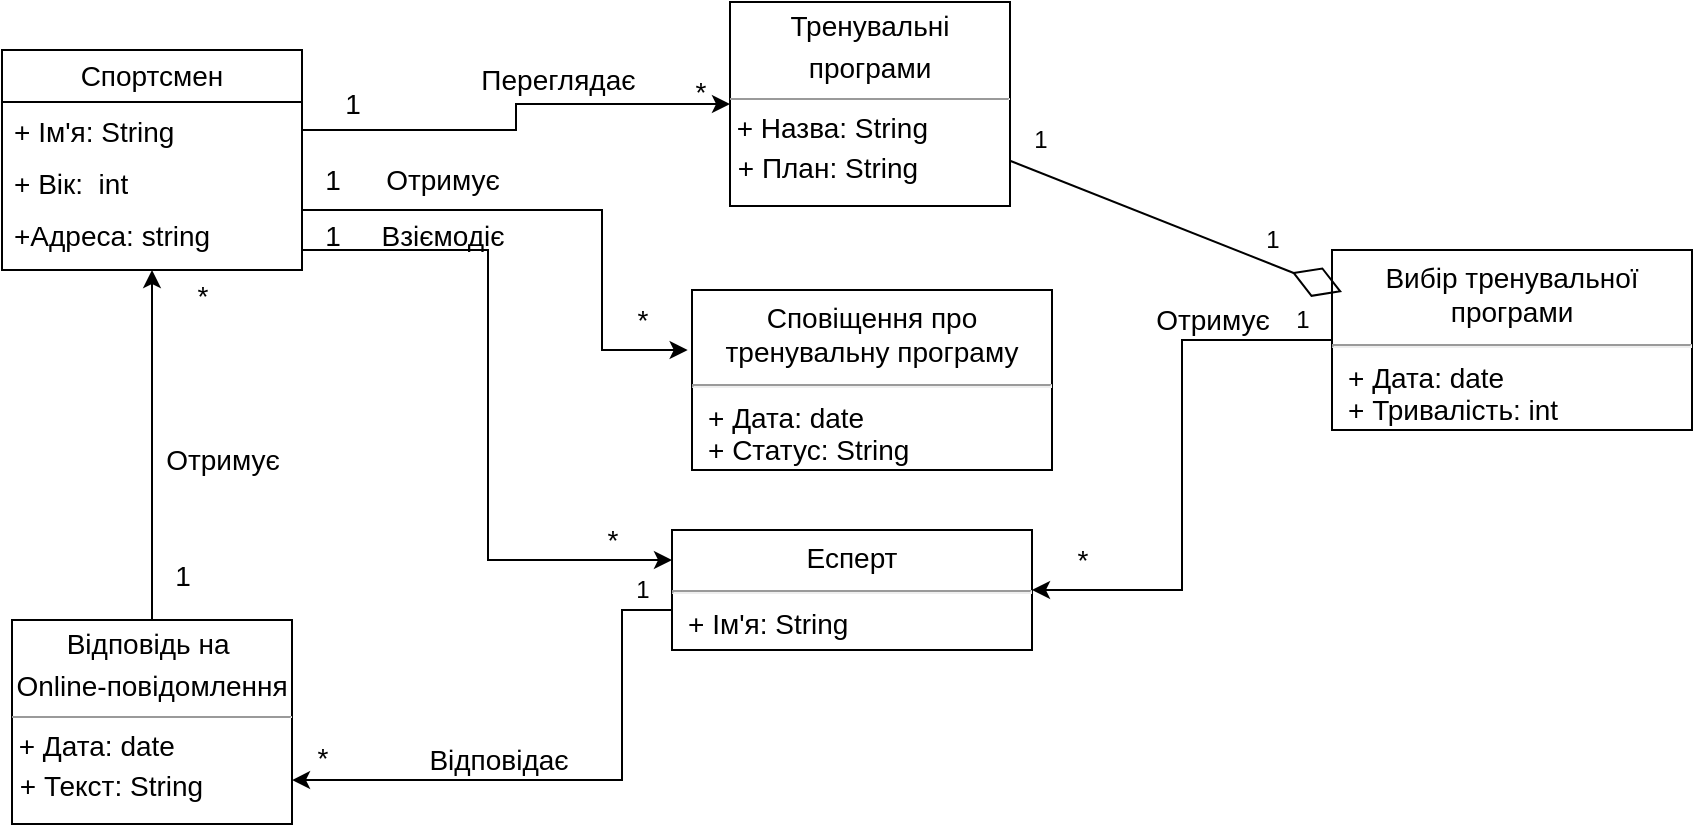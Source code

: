 <mxfile version="22.0.8" type="device">
  <diagram name="Страница — 1" id="PT70_CYcPv-NNOxItSxv">
    <mxGraphModel dx="1050" dy="574" grid="1" gridSize="10" guides="1" tooltips="1" connect="1" arrows="1" fold="1" page="1" pageScale="1" pageWidth="827" pageHeight="1169" math="0" shadow="0">
      <root>
        <mxCell id="0" />
        <mxCell id="1" parent="0" />
        <mxCell id="0k0r966J7VI7oezdHhZW-1" value="&lt;font style=&quot;font-size: 14px;&quot;&gt;Спортсмен&lt;/font&gt;" style="swimlane;fontStyle=0;childLayout=stackLayout;horizontal=1;startSize=26;fillColor=none;horizontalStack=0;resizeParent=1;resizeParentMax=0;resizeLast=0;collapsible=1;marginBottom=0;whiteSpace=wrap;html=1;" vertex="1" parent="1">
          <mxGeometry x="80" y="80" width="150" height="110" as="geometry">
            <mxRectangle x="80" y="80" width="100" height="30" as="alternateBounds" />
          </mxGeometry>
        </mxCell>
        <mxCell id="0k0r966J7VI7oezdHhZW-2" value="&lt;font style=&quot;font-size: 14px;&quot;&gt;+ Ім&#39;я: String&lt;/font&gt;" style="text;strokeColor=none;fillColor=none;align=left;verticalAlign=top;spacingLeft=4;spacingRight=4;overflow=hidden;rotatable=0;points=[[0,0.5],[1,0.5]];portConstraint=eastwest;whiteSpace=wrap;html=1;" vertex="1" parent="0k0r966J7VI7oezdHhZW-1">
          <mxGeometry y="26" width="150" height="26" as="geometry" />
        </mxCell>
        <mxCell id="0k0r966J7VI7oezdHhZW-3" value="&lt;font style=&quot;font-size: 14px;&quot;&gt;+ Вік:&amp;nbsp; int&lt;/font&gt;" style="text;strokeColor=none;fillColor=none;align=left;verticalAlign=top;spacingLeft=4;spacingRight=4;overflow=hidden;rotatable=0;points=[[0,0.5],[1,0.5]];portConstraint=eastwest;whiteSpace=wrap;html=1;" vertex="1" parent="0k0r966J7VI7oezdHhZW-1">
          <mxGeometry y="52" width="150" height="26" as="geometry" />
        </mxCell>
        <mxCell id="0k0r966J7VI7oezdHhZW-4" value="&lt;font style=&quot;font-size: 14px;&quot;&gt;+Адреса: string&lt;/font&gt;" style="text;strokeColor=none;fillColor=none;align=left;verticalAlign=top;spacingLeft=4;spacingRight=4;overflow=hidden;rotatable=0;points=[[0,0.5],[1,0.5]];portConstraint=eastwest;whiteSpace=wrap;html=1;" vertex="1" parent="0k0r966J7VI7oezdHhZW-1">
          <mxGeometry y="78" width="150" height="32" as="geometry" />
        </mxCell>
        <mxCell id="0k0r966J7VI7oezdHhZW-8" value="&lt;p style=&quot;margin:0px;margin-top:4px;text-align:center;&quot;&gt;&lt;span style=&quot;font-size: 14px;&quot;&gt;Тренувальні&lt;/span&gt;&lt;/p&gt;&lt;p style=&quot;margin:0px;margin-top:4px;text-align:center;&quot;&gt;&lt;span style=&quot;font-size: 14px;&quot;&gt;програми&lt;/span&gt;&lt;/p&gt;&lt;hr size=&quot;1&quot;&gt;&lt;div style=&quot;height:2px;&quot;&gt;&amp;nbsp;&lt;font style=&quot;font-size: 14px;&quot;&gt;+ Назва: String&lt;/font&gt;&lt;/div&gt;&lt;div style=&quot;height:2px;&quot;&gt;&lt;font style=&quot;font-size: 14px;&quot;&gt;&lt;br&gt;&lt;/font&gt;&lt;/div&gt;&lt;div style=&quot;height:2px;&quot;&gt;&lt;font style=&quot;font-size: 14px;&quot;&gt;&lt;br&gt;&lt;/font&gt;&lt;/div&gt;&lt;div style=&quot;height:2px;&quot;&gt;&lt;font style=&quot;font-size: 14px;&quot;&gt;&lt;br&gt;&lt;/font&gt;&lt;/div&gt;&lt;div style=&quot;height:2px;&quot;&gt;&lt;font style=&quot;font-size: 14px;&quot;&gt;&lt;br&gt;&lt;/font&gt;&lt;/div&gt;&lt;div style=&quot;height:2px;&quot;&gt;&lt;font style=&quot;font-size: 14px;&quot;&gt;&lt;br&gt;&lt;/font&gt;&lt;/div&gt;&lt;div style=&quot;height:2px;&quot;&gt;&lt;font style=&quot;font-size: 14px;&quot;&gt;&lt;br&gt;&lt;/font&gt;&lt;/div&gt;&lt;div style=&quot;height:2px;&quot;&gt;&lt;font style=&quot;font-size: 14px;&quot;&gt;&lt;br&gt;&lt;/font&gt;&lt;/div&gt;&lt;div style=&quot;height:2px;&quot;&gt;&lt;font style=&quot;font-size: 14px;&quot;&gt;&lt;br&gt;&lt;/font&gt;&lt;/div&gt;&lt;div style=&quot;height:2px;&quot;&gt;&lt;font style=&quot;font-size: 14px;&quot;&gt;&lt;br&gt;&lt;/font&gt;&lt;/div&gt;&lt;div style=&quot;height:2px;&quot;&gt;&lt;font style=&quot;font-size: 14px;&quot;&gt;&amp;nbsp;+ План: String&lt;/font&gt;&lt;/div&gt;&lt;div style=&quot;height:2px;&quot;&gt;&lt;font style=&quot;font-size: 14px;&quot;&gt;&lt;br&gt;&lt;/font&gt;&lt;/div&gt;" style="verticalAlign=top;align=left;overflow=fill;fontSize=12;fontFamily=Helvetica;html=1;whiteSpace=wrap;" vertex="1" parent="1">
          <mxGeometry x="444" y="56" width="140" height="102" as="geometry" />
        </mxCell>
        <mxCell id="0k0r966J7VI7oezdHhZW-9" style="edgeStyle=orthogonalEdgeStyle;rounded=0;orthogonalLoop=1;jettySize=auto;html=1;entryX=0;entryY=0.5;entryDx=0;entryDy=0;" edge="1" parent="1" source="0k0r966J7VI7oezdHhZW-3" target="0k0r966J7VI7oezdHhZW-8">
          <mxGeometry relative="1" as="geometry">
            <Array as="points">
              <mxPoint x="230" y="120" />
              <mxPoint x="337" y="120" />
              <mxPoint x="337" y="107" />
            </Array>
          </mxGeometry>
        </mxCell>
        <mxCell id="0k0r966J7VI7oezdHhZW-10" value="&lt;font style=&quot;font-size: 14px;&quot;&gt;&amp;nbsp; &amp;nbsp; &amp;nbsp;Переглядає&lt;/font&gt;" style="text;html=1;align=center;verticalAlign=middle;resizable=0;points=[];autosize=1;strokeColor=none;fillColor=none;" vertex="1" parent="1">
          <mxGeometry x="287.5" y="80" width="120" height="30" as="geometry" />
        </mxCell>
        <mxCell id="0k0r966J7VI7oezdHhZW-39" style="edgeStyle=orthogonalEdgeStyle;rounded=0;orthogonalLoop=1;jettySize=auto;html=1;exitX=0;exitY=0.5;exitDx=0;exitDy=0;entryX=1;entryY=0.5;entryDx=0;entryDy=0;" edge="1" parent="1" source="0k0r966J7VI7oezdHhZW-11" target="0k0r966J7VI7oezdHhZW-28">
          <mxGeometry relative="1" as="geometry">
            <mxPoint x="600" y="350" as="targetPoint" />
            <Array as="points">
              <mxPoint x="670" y="225" />
              <mxPoint x="670" y="350" />
            </Array>
          </mxGeometry>
        </mxCell>
        <mxCell id="0k0r966J7VI7oezdHhZW-11" value="&lt;p style=&quot;margin: 6px 0px 0px; text-align: center; font-size: 14px;&quot;&gt;&lt;font style=&quot;font-size: 14px;&quot;&gt;Вибір тренувальної програми&lt;/font&gt;&lt;/p&gt;&lt;hr style=&quot;font-size: 14px;&quot;&gt;&lt;p style=&quot;margin: 0px 0px 0px 8px; font-size: 14px;&quot;&gt;&lt;font style=&quot;font-size: 14px;&quot;&gt;+ Дата: date&lt;br&gt;+ Тривалість: int&lt;/font&gt;&lt;/p&gt;" style="align=left;overflow=fill;html=1;dropTarget=0;whiteSpace=wrap;" vertex="1" parent="1">
          <mxGeometry x="745" y="180" width="180" height="90" as="geometry" />
        </mxCell>
        <mxCell id="0k0r966J7VI7oezdHhZW-13" value="&lt;font style=&quot;font-size: 14px;&quot;&gt;1&lt;/font&gt;" style="text;html=1;align=center;verticalAlign=middle;resizable=0;points=[];autosize=1;strokeColor=none;fillColor=none;" vertex="1" parent="1">
          <mxGeometry x="240" y="92" width="30" height="30" as="geometry" />
        </mxCell>
        <mxCell id="0k0r966J7VI7oezdHhZW-14" value="&lt;font style=&quot;font-size: 14px;&quot;&gt;*&lt;/font&gt;" style="text;html=1;align=center;verticalAlign=middle;resizable=0;points=[];autosize=1;strokeColor=none;fillColor=none;" vertex="1" parent="1">
          <mxGeometry x="414" y="86" width="30" height="30" as="geometry" />
        </mxCell>
        <mxCell id="0k0r966J7VI7oezdHhZW-19" value="1" style="text;html=1;align=center;verticalAlign=middle;resizable=0;points=[];autosize=1;strokeColor=none;fillColor=none;" vertex="1" parent="1">
          <mxGeometry x="584" y="110" width="30" height="30" as="geometry" />
        </mxCell>
        <mxCell id="0k0r966J7VI7oezdHhZW-20" value="1" style="text;html=1;align=center;verticalAlign=middle;resizable=0;points=[];autosize=1;strokeColor=none;fillColor=none;" vertex="1" parent="1">
          <mxGeometry x="700" y="160" width="30" height="30" as="geometry" />
        </mxCell>
        <mxCell id="0k0r966J7VI7oezdHhZW-21" value="&lt;p style=&quot;margin: 6px 0px 0px; text-align: center; font-size: 14px;&quot;&gt;&lt;font style=&quot;font-size: 14px;&quot;&gt;Сповіщення про тренувальну програму&lt;/font&gt;&lt;/p&gt;&lt;hr style=&quot;font-size: 14px;&quot;&gt;&lt;p style=&quot;margin: 0px 0px 0px 8px; font-size: 14px;&quot;&gt;&lt;font style=&quot;font-size: 14px;&quot;&gt;+ Дата: date&lt;br&gt;+ Статус: String&lt;/font&gt;&lt;/p&gt;" style="align=left;overflow=fill;html=1;dropTarget=0;whiteSpace=wrap;" vertex="1" parent="1">
          <mxGeometry x="425" y="200" width="180" height="90" as="geometry" />
        </mxCell>
        <mxCell id="0k0r966J7VI7oezdHhZW-22" value="&lt;font style=&quot;font-size: 14px;&quot;&gt;1&lt;/font&gt;" style="text;html=1;align=center;verticalAlign=middle;resizable=0;points=[];autosize=1;strokeColor=none;fillColor=none;" vertex="1" parent="1">
          <mxGeometry x="230" y="130" width="30" height="30" as="geometry" />
        </mxCell>
        <mxCell id="0k0r966J7VI7oezdHhZW-24" value="&lt;font style=&quot;font-size: 14px;&quot;&gt;Отримує&lt;/font&gt;" style="text;html=1;align=center;verticalAlign=middle;resizable=0;points=[];autosize=1;strokeColor=none;fillColor=none;" vertex="1" parent="1">
          <mxGeometry x="260" y="130" width="80" height="30" as="geometry" />
        </mxCell>
        <mxCell id="0k0r966J7VI7oezdHhZW-25" value="&lt;font style=&quot;font-size: 14px;&quot;&gt;*&lt;/font&gt;" style="text;html=1;align=center;verticalAlign=middle;resizable=0;points=[];autosize=1;strokeColor=none;fillColor=none;" vertex="1" parent="1">
          <mxGeometry x="385" y="200" width="30" height="30" as="geometry" />
        </mxCell>
        <mxCell id="0k0r966J7VI7oezdHhZW-28" value="&lt;p style=&quot;margin: 6px 0px 0px; text-align: center; font-size: 14px;&quot;&gt;Есперт&lt;/p&gt;&lt;hr style=&quot;font-size: 14px;&quot;&gt;&lt;p style=&quot;margin: 0px 0px 0px 8px; font-size: 14px;&quot;&gt;&lt;font style=&quot;font-size: 14px;&quot;&gt;+ Ім&#39;я: String&lt;br&gt;&lt;/font&gt;&lt;/p&gt;" style="align=left;overflow=fill;html=1;dropTarget=0;whiteSpace=wrap;" vertex="1" parent="1">
          <mxGeometry x="415" y="320" width="180" height="60" as="geometry" />
        </mxCell>
        <mxCell id="0k0r966J7VI7oezdHhZW-32" style="edgeStyle=orthogonalEdgeStyle;rounded=0;orthogonalLoop=1;jettySize=auto;html=1;entryX=-0.012;entryY=0.413;entryDx=0;entryDy=0;entryPerimeter=0;" edge="1" parent="1">
          <mxGeometry relative="1" as="geometry">
            <mxPoint x="230" y="166.83" as="sourcePoint" />
            <mxPoint x="422.84" y="230.0" as="targetPoint" />
            <Array as="points">
              <mxPoint x="230" y="160" />
              <mxPoint x="380" y="160" />
              <mxPoint x="380" y="230" />
            </Array>
          </mxGeometry>
        </mxCell>
        <mxCell id="0k0r966J7VI7oezdHhZW-35" style="edgeStyle=orthogonalEdgeStyle;rounded=0;orthogonalLoop=1;jettySize=auto;html=1;entryX=0;entryY=0.25;entryDx=0;entryDy=0;" edge="1" parent="1" source="0k0r966J7VI7oezdHhZW-4" target="0k0r966J7VI7oezdHhZW-28">
          <mxGeometry relative="1" as="geometry">
            <Array as="points">
              <mxPoint x="323" y="180" />
              <mxPoint x="323" y="335" />
            </Array>
          </mxGeometry>
        </mxCell>
        <mxCell id="0k0r966J7VI7oezdHhZW-36" value="&lt;font style=&quot;font-size: 14px;&quot;&gt;1&lt;/font&gt;" style="text;html=1;align=center;verticalAlign=middle;resizable=0;points=[];autosize=1;strokeColor=none;fillColor=none;" vertex="1" parent="1">
          <mxGeometry x="230" y="158" width="30" height="30" as="geometry" />
        </mxCell>
        <mxCell id="0k0r966J7VI7oezdHhZW-37" value="&lt;span style=&quot;font-size: 14px;&quot;&gt;Взіємодіє&lt;/span&gt;" style="text;html=1;align=center;verticalAlign=middle;resizable=0;points=[];autosize=1;strokeColor=none;fillColor=none;" vertex="1" parent="1">
          <mxGeometry x="255" y="158" width="90" height="30" as="geometry" />
        </mxCell>
        <mxCell id="0k0r966J7VI7oezdHhZW-38" value="&lt;font style=&quot;font-size: 14px;&quot;&gt;*&lt;/font&gt;" style="text;html=1;align=center;verticalAlign=middle;resizable=0;points=[];autosize=1;strokeColor=none;fillColor=none;" vertex="1" parent="1">
          <mxGeometry x="370" y="310" width="30" height="30" as="geometry" />
        </mxCell>
        <mxCell id="0k0r966J7VI7oezdHhZW-40" value="&lt;font style=&quot;font-size: 14px;&quot;&gt;Отримує&lt;/font&gt;" style="text;html=1;align=center;verticalAlign=middle;resizable=0;points=[];autosize=1;strokeColor=none;fillColor=none;" vertex="1" parent="1">
          <mxGeometry x="645" y="200" width="80" height="30" as="geometry" />
        </mxCell>
        <mxCell id="0k0r966J7VI7oezdHhZW-42" value="" style="endArrow=diamondThin;endFill=0;endSize=24;html=1;rounded=0;entryX=1.167;entryY=0.013;entryDx=0;entryDy=0;entryPerimeter=0;" edge="1" parent="1">
          <mxGeometry width="160" relative="1" as="geometry">
            <mxPoint x="584" y="135.349" as="sourcePoint" />
            <mxPoint x="750.01" y="201.04" as="targetPoint" />
          </mxGeometry>
        </mxCell>
        <mxCell id="0k0r966J7VI7oezdHhZW-41" value="1" style="text;html=1;align=center;verticalAlign=middle;resizable=0;points=[];autosize=1;strokeColor=none;fillColor=none;" vertex="1" parent="1">
          <mxGeometry x="715" y="200" width="30" height="30" as="geometry" />
        </mxCell>
        <mxCell id="0k0r966J7VI7oezdHhZW-43" value="&lt;font style=&quot;font-size: 14px;&quot;&gt;*&lt;/font&gt;" style="text;html=1;align=center;verticalAlign=middle;resizable=0;points=[];autosize=1;strokeColor=none;fillColor=none;" vertex="1" parent="1">
          <mxGeometry x="605" y="320" width="30" height="30" as="geometry" />
        </mxCell>
        <mxCell id="0k0r966J7VI7oezdHhZW-44" value="&lt;p style=&quot;margin:0px;margin-top:4px;text-align:center;&quot;&gt;&lt;span style=&quot;font-size: 14px;&quot;&gt;Відповідь на&amp;nbsp;&lt;/span&gt;&lt;/p&gt;&lt;p style=&quot;margin:0px;margin-top:4px;text-align:center;&quot;&gt;&lt;font style=&quot;font-size: 14px;&quot;&gt;Online-повідомлення&lt;/font&gt;&lt;br&gt;&lt;/p&gt;&lt;hr size=&quot;1&quot;&gt;&lt;div style=&quot;height:2px;&quot;&gt;&amp;nbsp;&lt;font style=&quot;font-size: 14px;&quot;&gt;+ Дата: date&lt;/font&gt;&lt;/div&gt;&lt;div style=&quot;height:2px;&quot;&gt;&lt;font style=&quot;font-size: 14px;&quot;&gt;&lt;br&gt;&lt;/font&gt;&lt;/div&gt;&lt;div style=&quot;height:2px;&quot;&gt;&lt;font style=&quot;font-size: 14px;&quot;&gt;&lt;br&gt;&lt;/font&gt;&lt;/div&gt;&lt;div style=&quot;height:2px;&quot;&gt;&lt;font style=&quot;font-size: 14px;&quot;&gt;&lt;br&gt;&lt;/font&gt;&lt;/div&gt;&lt;div style=&quot;height:2px;&quot;&gt;&lt;font style=&quot;font-size: 14px;&quot;&gt;&lt;br&gt;&lt;/font&gt;&lt;/div&gt;&lt;div style=&quot;height:2px;&quot;&gt;&lt;font style=&quot;font-size: 14px;&quot;&gt;&lt;br&gt;&lt;/font&gt;&lt;/div&gt;&lt;div style=&quot;height:2px;&quot;&gt;&lt;font style=&quot;font-size: 14px;&quot;&gt;&lt;br&gt;&lt;/font&gt;&lt;/div&gt;&lt;div style=&quot;height:2px;&quot;&gt;&lt;font style=&quot;font-size: 14px;&quot;&gt;&lt;br&gt;&lt;/font&gt;&lt;/div&gt;&lt;div style=&quot;height:2px;&quot;&gt;&lt;font style=&quot;font-size: 14px;&quot;&gt;&lt;br&gt;&lt;/font&gt;&lt;/div&gt;&lt;div style=&quot;height:2px;&quot;&gt;&lt;font style=&quot;font-size: 14px;&quot;&gt;&lt;br&gt;&lt;/font&gt;&lt;/div&gt;&lt;div style=&quot;height:2px;&quot;&gt;&lt;font style=&quot;font-size: 14px;&quot;&gt;&amp;nbsp;+ Текст: String&lt;/font&gt;&lt;/div&gt;&lt;div style=&quot;height:2px;&quot;&gt;&lt;font style=&quot;font-size: 14px;&quot;&gt;&lt;br&gt;&lt;/font&gt;&lt;/div&gt;" style="verticalAlign=top;align=left;overflow=fill;fontSize=12;fontFamily=Helvetica;html=1;whiteSpace=wrap;" vertex="1" parent="1">
          <mxGeometry x="85" y="365" width="140" height="102" as="geometry" />
        </mxCell>
        <mxCell id="0k0r966J7VI7oezdHhZW-46" value="&lt;font style=&quot;font-size: 14px;&quot;&gt;*&lt;/font&gt;" style="text;html=1;align=center;verticalAlign=middle;resizable=0;points=[];autosize=1;strokeColor=none;fillColor=none;" vertex="1" parent="1">
          <mxGeometry x="225" y="419" width="30" height="30" as="geometry" />
        </mxCell>
        <mxCell id="0k0r966J7VI7oezdHhZW-47" style="edgeStyle=orthogonalEdgeStyle;rounded=0;orthogonalLoop=1;jettySize=auto;html=1;entryX=0;entryY=0.867;entryDx=0;entryDy=0;entryPerimeter=0;" edge="1" parent="1" source="0k0r966J7VI7oezdHhZW-28" target="0k0r966J7VI7oezdHhZW-46">
          <mxGeometry relative="1" as="geometry">
            <Array as="points">
              <mxPoint x="390" y="360" />
              <mxPoint x="390" y="445" />
            </Array>
          </mxGeometry>
        </mxCell>
        <mxCell id="0k0r966J7VI7oezdHhZW-48" value="1" style="text;html=1;align=center;verticalAlign=middle;resizable=0;points=[];autosize=1;strokeColor=none;fillColor=none;" vertex="1" parent="1">
          <mxGeometry x="385" y="335" width="30" height="30" as="geometry" />
        </mxCell>
        <mxCell id="0k0r966J7VI7oezdHhZW-49" value="&lt;font style=&quot;font-size: 14px;&quot;&gt;Відповідає&lt;/font&gt;" style="text;html=1;align=center;verticalAlign=middle;resizable=0;points=[];autosize=1;strokeColor=none;fillColor=none;" vertex="1" parent="1">
          <mxGeometry x="282.5" y="420" width="90" height="30" as="geometry" />
        </mxCell>
        <mxCell id="0k0r966J7VI7oezdHhZW-50" style="edgeStyle=orthogonalEdgeStyle;rounded=0;orthogonalLoop=1;jettySize=auto;html=1;entryX=0.5;entryY=1;entryDx=0;entryDy=0;entryPerimeter=0;" edge="1" parent="1" source="0k0r966J7VI7oezdHhZW-44" target="0k0r966J7VI7oezdHhZW-4">
          <mxGeometry relative="1" as="geometry" />
        </mxCell>
        <mxCell id="0k0r966J7VI7oezdHhZW-51" value="&lt;font style=&quot;font-size: 14px;&quot;&gt;Отримує&lt;/font&gt;" style="text;html=1;align=center;verticalAlign=middle;resizable=0;points=[];autosize=1;strokeColor=none;fillColor=none;" vertex="1" parent="1">
          <mxGeometry x="150" y="270" width="80" height="30" as="geometry" />
        </mxCell>
        <mxCell id="0k0r966J7VI7oezdHhZW-52" value="&lt;font style=&quot;font-size: 14px;&quot;&gt;1&lt;/font&gt;" style="text;html=1;align=center;verticalAlign=middle;resizable=0;points=[];autosize=1;strokeColor=none;fillColor=none;" vertex="1" parent="1">
          <mxGeometry x="155" y="328" width="30" height="30" as="geometry" />
        </mxCell>
        <mxCell id="0k0r966J7VI7oezdHhZW-53" value="&lt;font style=&quot;font-size: 14px;&quot;&gt;*&lt;/font&gt;" style="text;html=1;align=center;verticalAlign=middle;resizable=0;points=[];autosize=1;strokeColor=none;fillColor=none;" vertex="1" parent="1">
          <mxGeometry x="165" y="188" width="30" height="30" as="geometry" />
        </mxCell>
      </root>
    </mxGraphModel>
  </diagram>
</mxfile>
